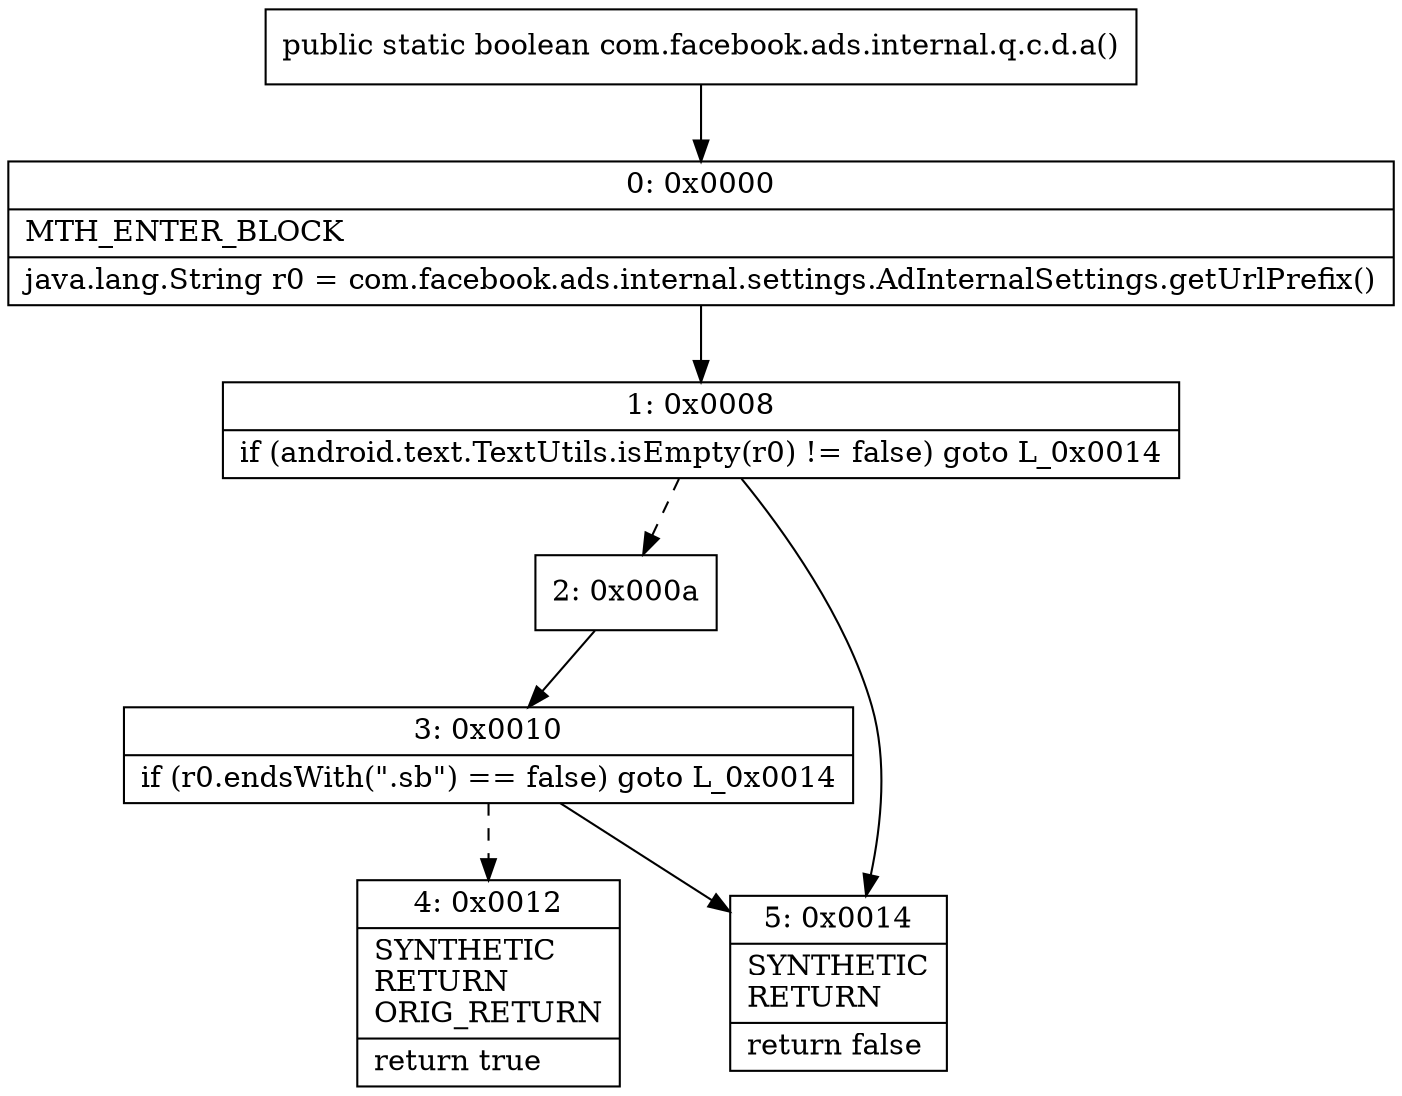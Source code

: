 digraph "CFG forcom.facebook.ads.internal.q.c.d.a()Z" {
Node_0 [shape=record,label="{0\:\ 0x0000|MTH_ENTER_BLOCK\l|java.lang.String r0 = com.facebook.ads.internal.settings.AdInternalSettings.getUrlPrefix()\l}"];
Node_1 [shape=record,label="{1\:\ 0x0008|if (android.text.TextUtils.isEmpty(r0) != false) goto L_0x0014\l}"];
Node_2 [shape=record,label="{2\:\ 0x000a}"];
Node_3 [shape=record,label="{3\:\ 0x0010|if (r0.endsWith(\".sb\") == false) goto L_0x0014\l}"];
Node_4 [shape=record,label="{4\:\ 0x0012|SYNTHETIC\lRETURN\lORIG_RETURN\l|return true\l}"];
Node_5 [shape=record,label="{5\:\ 0x0014|SYNTHETIC\lRETURN\l|return false\l}"];
MethodNode[shape=record,label="{public static boolean com.facebook.ads.internal.q.c.d.a() }"];
MethodNode -> Node_0;
Node_0 -> Node_1;
Node_1 -> Node_2[style=dashed];
Node_1 -> Node_5;
Node_2 -> Node_3;
Node_3 -> Node_4[style=dashed];
Node_3 -> Node_5;
}

